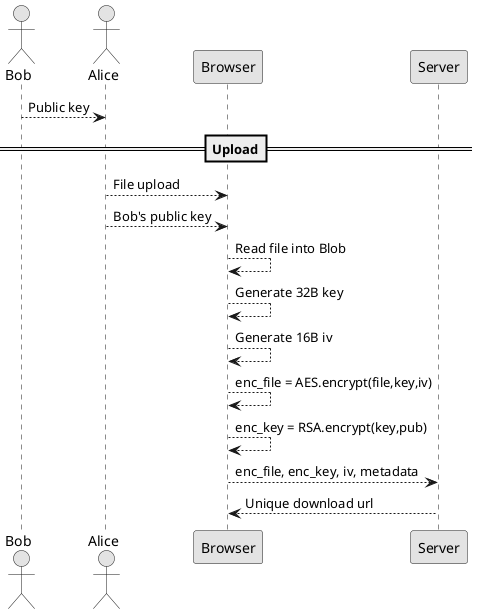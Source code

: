 @startuml Microupload
skinparam monochrome true
skinparam backgroundcolor transparent

actor Bob
actor Alice

Bob --> Alice: Public key

==Upload==

Alice --> Browser: File upload
Alice --> Browser: Bob's public key
Browser --> Browser: Read file into Blob
Browser --> Browser: Generate 32B key
Browser --> Browser: Generate 16B iv
Browser --> Browser: enc_file = AES.encrypt(file,key,iv)
Browser --> Browser: enc_key = RSA.encrypt(key,pub)
Browser --> Server: enc_file, enc_key, iv, metadata
Server --> Browser: Unique download url

@enduml
